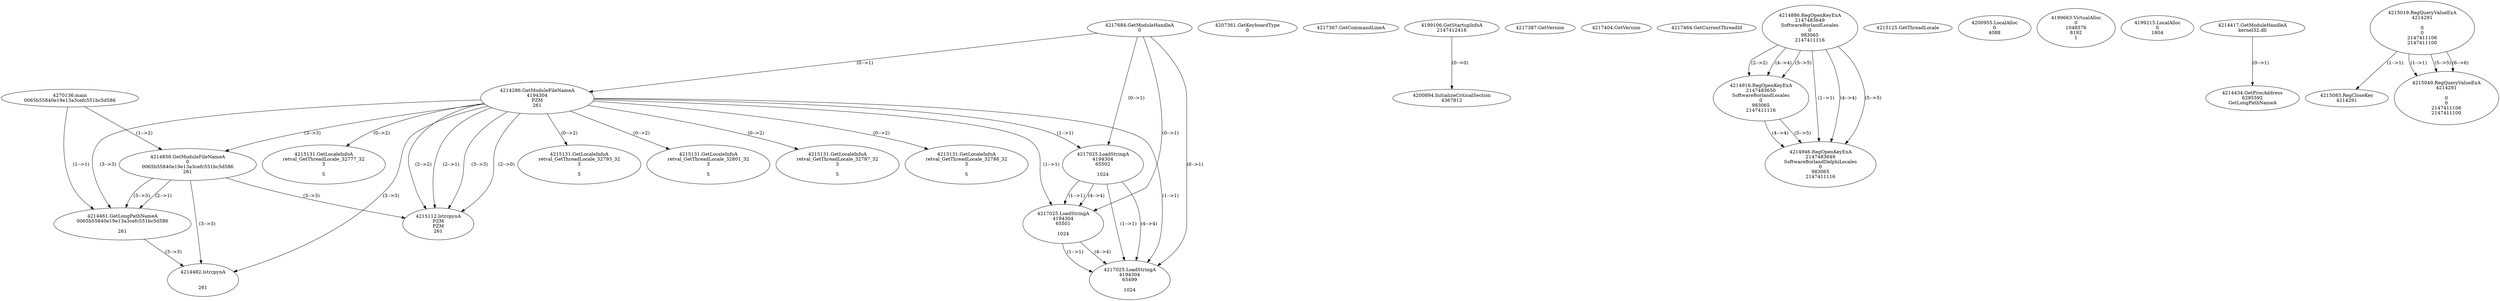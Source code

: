 // Global SCDG with merge call
digraph {
	0 [label="4270136.main
0065b55840e19e13a3cefc551bc5d586"]
	1 [label="4217684.GetModuleHandleA
0"]
	2 [label="4207361.GetKeyboardType
0"]
	3 [label="4217367.GetCommandLineA
"]
	4 [label="4199106.GetStartupInfoA
2147412416"]
	5 [label="4217387.GetVersion
"]
	6 [label="4217404.GetVersion
"]
	7 [label="4217464.GetCurrentThreadId
"]
	8 [label="4214286.GetModuleFileNameA
4194304
PZM
261"]
	1 -> 8 [label="(0-->1)"]
	9 [label="4214856.GetModuleFileNameA
0
0065b55840e19e13a3cefc551bc5d586
261"]
	0 -> 9 [label="(1-->2)"]
	8 -> 9 [label="(3-->3)"]
	10 [label="4214886.RegOpenKeyExA
2147483649
Software\Borland\Locales
0
983065
2147411116"]
	11 [label="4214916.RegOpenKeyExA
2147483650
Software\Borland\Locales
0
983065
2147411116"]
	10 -> 11 [label="(2-->2)"]
	10 -> 11 [label="(4-->4)"]
	10 -> 11 [label="(5-->5)"]
	12 [label="4214946.RegOpenKeyExA
2147483649
Software\Borland\Delphi\Locales
0
983065
2147411116"]
	10 -> 12 [label="(1-->1)"]
	10 -> 12 [label="(4-->4)"]
	11 -> 12 [label="(4-->4)"]
	10 -> 12 [label="(5-->5)"]
	11 -> 12 [label="(5-->5)"]
	13 [label="4215112.lstrcpynA
PZM
PZM
261"]
	8 -> 13 [label="(2-->1)"]
	8 -> 13 [label="(2-->2)"]
	8 -> 13 [label="(3-->3)"]
	9 -> 13 [label="(3-->3)"]
	8 -> 13 [label="(2-->0)"]
	14 [label="4215125.GetThreadLocale
"]
	15 [label="4215131.GetLocaleInfoA
retval_GetThreadLocale_32777_32
3

5"]
	8 -> 15 [label="(0-->2)"]
	16 [label="4217025.LoadStringA
4194304
65502

1024"]
	1 -> 16 [label="(0-->1)"]
	8 -> 16 [label="(1-->1)"]
	17 [label="4200894.InitializeCriticalSection
4367812"]
	4 -> 17 [label="(0-->0)"]
	18 [label="4200955.LocalAlloc
0
4088"]
	19 [label="4199663.VirtualAlloc
0
1048576
8192
1"]
	20 [label="4199215.LocalAlloc
0
1604"]
	21 [label="4214417.GetModuleHandleA
kernel32.dll"]
	22 [label="4214434.GetProcAddress
6295592
GetLongPathNameA"]
	21 -> 22 [label="(0-->1)"]
	23 [label="4214461.GetLongPathNameA
0065b55840e19e13a3cefc551bc5d586

261"]
	0 -> 23 [label="(1-->1)"]
	9 -> 23 [label="(2-->1)"]
	8 -> 23 [label="(3-->3)"]
	9 -> 23 [label="(3-->3)"]
	24 [label="4214482.lstrcpynA


261"]
	8 -> 24 [label="(3-->3)"]
	9 -> 24 [label="(3-->3)"]
	23 -> 24 [label="(3-->3)"]
	25 [label="4215019.RegQueryValueExA
4214291

0
0
2147411106
2147411100"]
	26 [label="4215083.RegCloseKey
4214291"]
	25 -> 26 [label="(1-->1)"]
	27 [label="4215131.GetLocaleInfoA
retval_GetThreadLocale_32793_32
3

5"]
	8 -> 27 [label="(0-->2)"]
	28 [label="4215131.GetLocaleInfoA
retval_GetThreadLocale_32801_32
3

5"]
	8 -> 28 [label="(0-->2)"]
	29 [label="4215131.GetLocaleInfoA
retval_GetThreadLocale_32787_32
3

5"]
	8 -> 29 [label="(0-->2)"]
	30 [label="4217025.LoadStringA
4194304
65501

1024"]
	1 -> 30 [label="(0-->1)"]
	8 -> 30 [label="(1-->1)"]
	16 -> 30 [label="(1-->1)"]
	16 -> 30 [label="(4-->4)"]
	31 [label="4217025.LoadStringA
4194304
65499

1024"]
	1 -> 31 [label="(0-->1)"]
	8 -> 31 [label="(1-->1)"]
	16 -> 31 [label="(1-->1)"]
	30 -> 31 [label="(1-->1)"]
	16 -> 31 [label="(4-->4)"]
	30 -> 31 [label="(4-->4)"]
	32 [label="4215049.RegQueryValueExA
4214291

0
0
2147411106
2147411100"]
	25 -> 32 [label="(1-->1)"]
	25 -> 32 [label="(5-->5)"]
	25 -> 32 [label="(6-->6)"]
	33 [label="4215131.GetLocaleInfoA
retval_GetThreadLocale_32788_32
3

5"]
	8 -> 33 [label="(0-->2)"]
}
